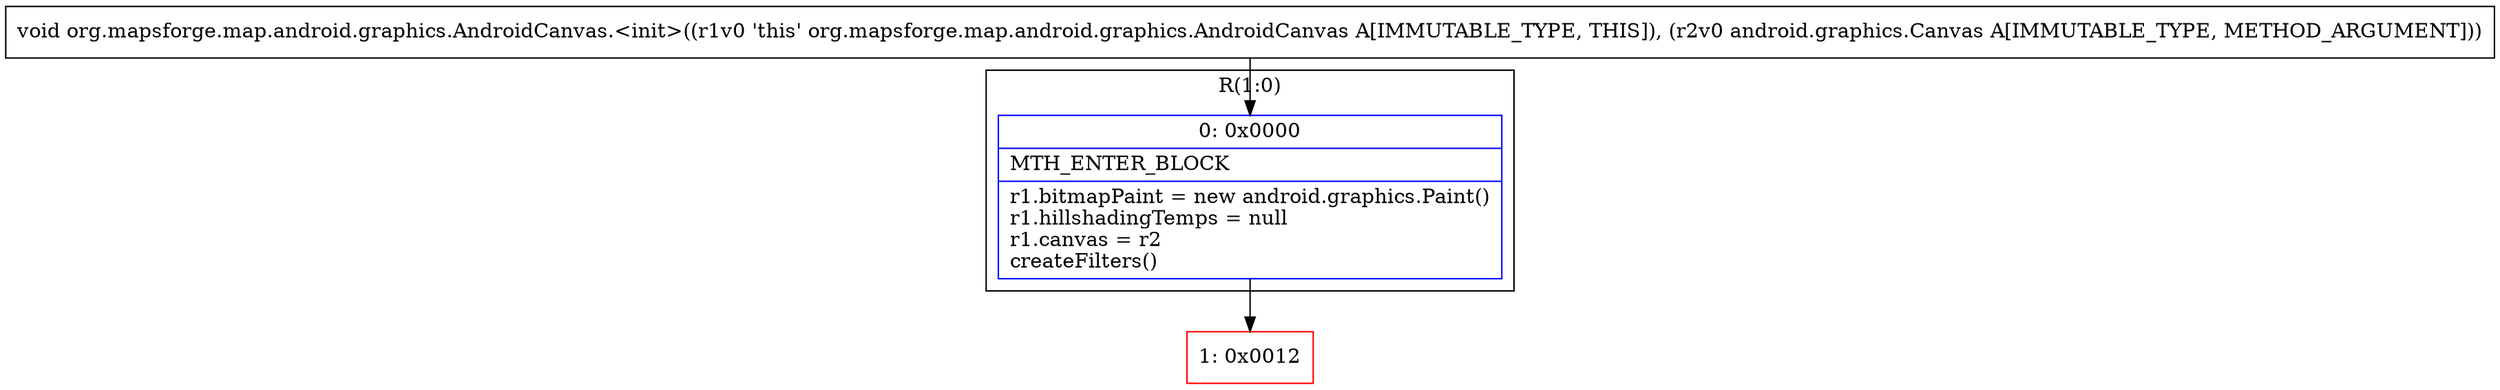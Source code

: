 digraph "CFG fororg.mapsforge.map.android.graphics.AndroidCanvas.\<init\>(Landroid\/graphics\/Canvas;)V" {
subgraph cluster_Region_1509305585 {
label = "R(1:0)";
node [shape=record,color=blue];
Node_0 [shape=record,label="{0\:\ 0x0000|MTH_ENTER_BLOCK\l|r1.bitmapPaint = new android.graphics.Paint()\lr1.hillshadingTemps = null\lr1.canvas = r2\lcreateFilters()\l}"];
}
Node_1 [shape=record,color=red,label="{1\:\ 0x0012}"];
MethodNode[shape=record,label="{void org.mapsforge.map.android.graphics.AndroidCanvas.\<init\>((r1v0 'this' org.mapsforge.map.android.graphics.AndroidCanvas A[IMMUTABLE_TYPE, THIS]), (r2v0 android.graphics.Canvas A[IMMUTABLE_TYPE, METHOD_ARGUMENT])) }"];
MethodNode -> Node_0;
Node_0 -> Node_1;
}

